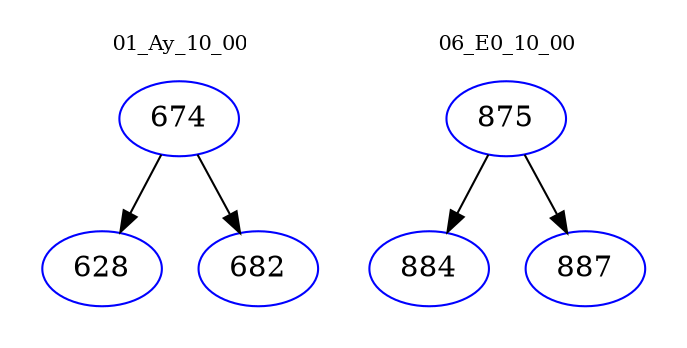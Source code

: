 digraph{
subgraph cluster_0 {
color = white
label = "01_Ay_10_00";
fontsize=10;
T0_674 [label="674", color="blue"]
T0_674 -> T0_628 [color="black"]
T0_628 [label="628", color="blue"]
T0_674 -> T0_682 [color="black"]
T0_682 [label="682", color="blue"]
}
subgraph cluster_1 {
color = white
label = "06_E0_10_00";
fontsize=10;
T1_875 [label="875", color="blue"]
T1_875 -> T1_884 [color="black"]
T1_884 [label="884", color="blue"]
T1_875 -> T1_887 [color="black"]
T1_887 [label="887", color="blue"]
}
}
